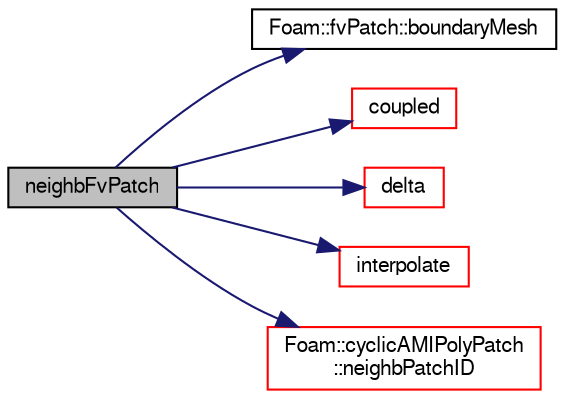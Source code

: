 digraph "neighbFvPatch"
{
  bgcolor="transparent";
  edge [fontname="FreeSans",fontsize="10",labelfontname="FreeSans",labelfontsize="10"];
  node [fontname="FreeSans",fontsize="10",shape=record];
  rankdir="LR";
  Node629 [label="neighbFvPatch",height=0.2,width=0.4,color="black", fillcolor="grey75", style="filled", fontcolor="black"];
  Node629 -> Node630 [color="midnightblue",fontsize="10",style="solid",fontname="FreeSans"];
  Node630 [label="Foam::fvPatch::boundaryMesh",height=0.2,width=0.4,color="black",URL="$a22870.html#adeb163bcd9dd47dcdc4a8f2ccf1c53eb",tooltip="Return boundaryMesh reference. "];
  Node629 -> Node631 [color="midnightblue",fontsize="10",style="solid",fontname="FreeSans"];
  Node631 [label="coupled",height=0.2,width=0.4,color="red",URL="$a22806.html#a6cba23fc88759866538bd49a1bdbc3e7",tooltip="Return true if this patch is coupled. This is equivalent. "];
  Node629 -> Node633 [color="midnightblue",fontsize="10",style="solid",fontname="FreeSans"];
  Node633 [label="delta",height=0.2,width=0.4,color="red",URL="$a22806.html#a8c83ba56d8c5964b15844718d953be71",tooltip="Return delta (P to N) vectors across coupled patch. "];
  Node629 -> Node750 [color="midnightblue",fontsize="10",style="solid",fontname="FreeSans"];
  Node750 [label="interpolate",height=0.2,width=0.4,color="red",URL="$a22806.html#a95bdc1012638cafe1a74d3d3abac66aa"];
  Node629 -> Node777 [color="midnightblue",fontsize="10",style="solid",fontname="FreeSans"];
  Node777 [label="Foam::cyclicAMIPolyPatch\l::neighbPatchID",height=0.2,width=0.4,color="red",URL="$a24946.html#afc2149e80f0785ace675c205b80eb6bc",tooltip="Neighbour patch ID. "];
}
